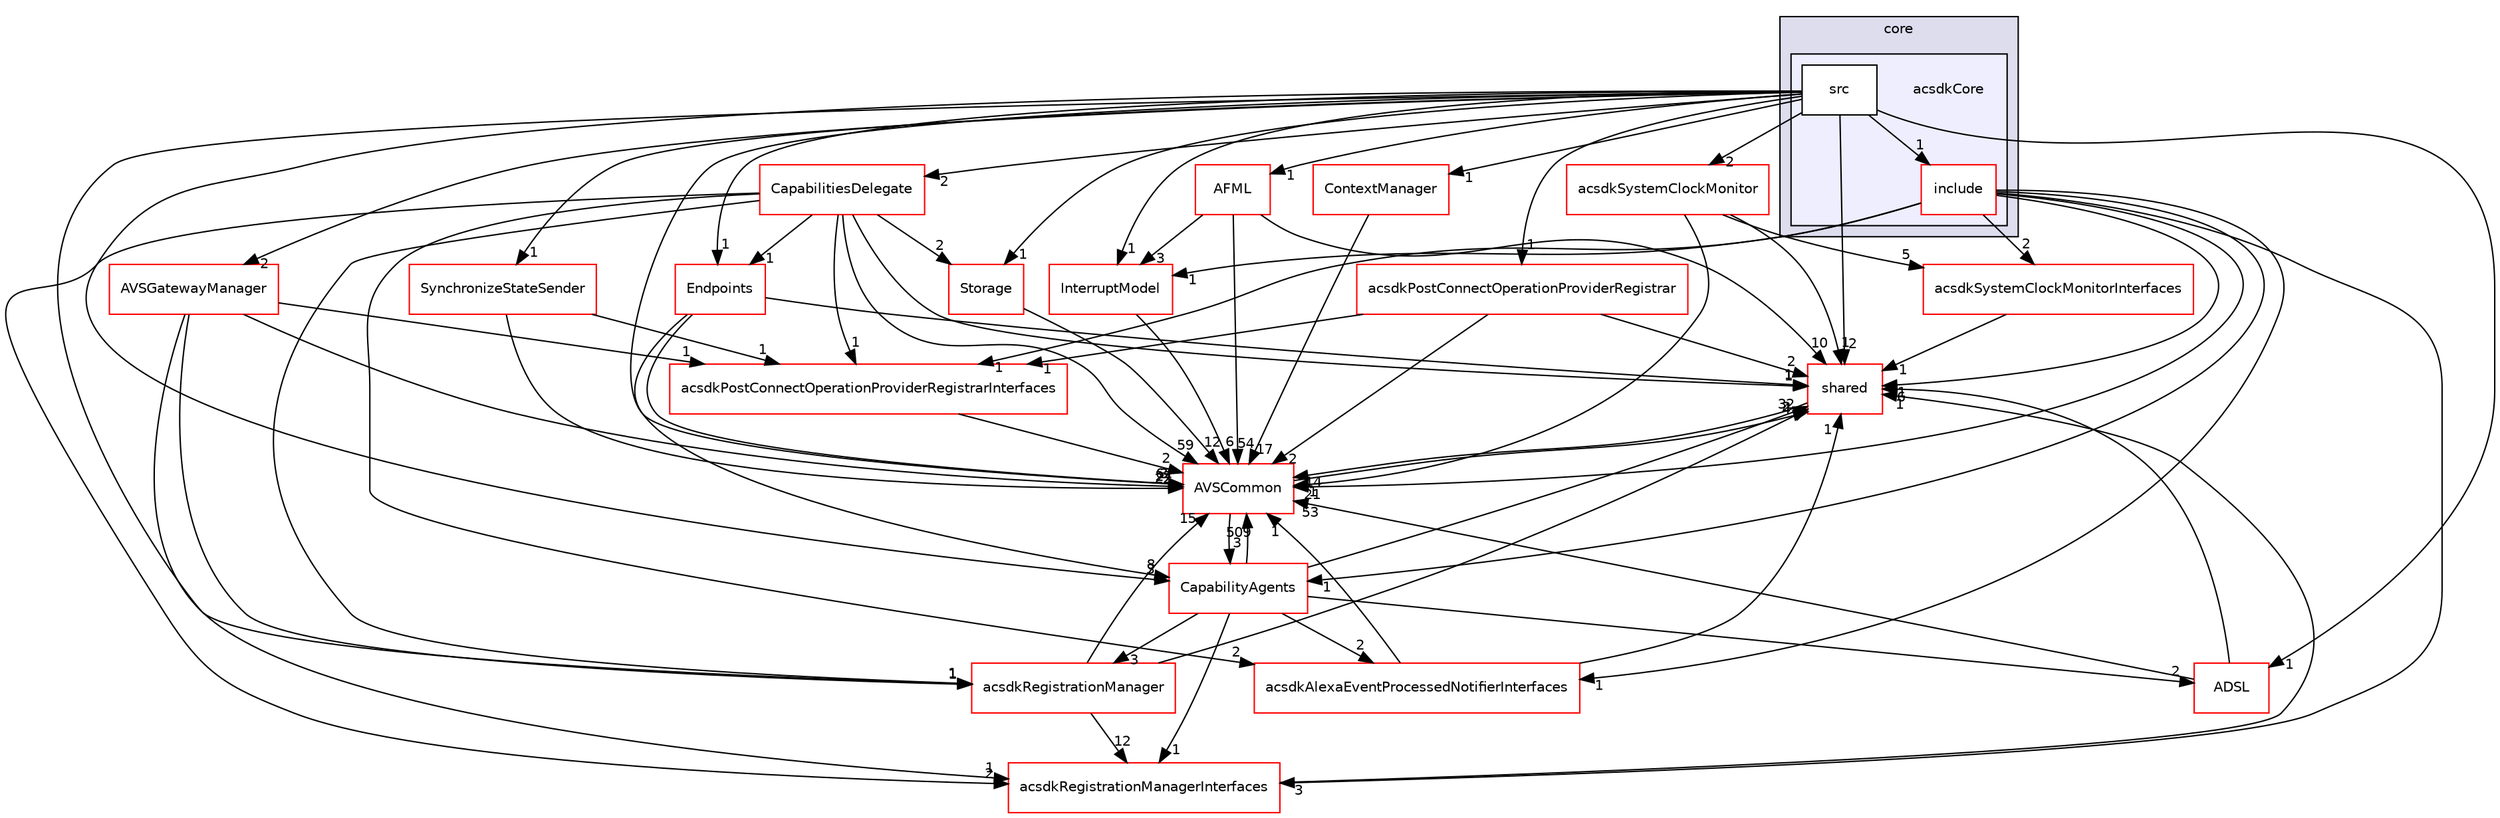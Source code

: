 digraph "/workplace/avs-device-sdk/core/acsdkCore" {
  compound=true
  node [ fontsize="10", fontname="Helvetica"];
  edge [ labelfontsize="10", labelfontname="Helvetica"];
  subgraph clusterdir_4270bfced15e0e73154b13468c7c9ad9 {
    graph [ bgcolor="#ddddee", pencolor="black", label="core" fontname="Helvetica", fontsize="10", URL="dir_4270bfced15e0e73154b13468c7c9ad9.html"]
  subgraph clusterdir_787d703365cdba76ed5aa1b178c1150c {
    graph [ bgcolor="#eeeeff", pencolor="black", label="" URL="dir_787d703365cdba76ed5aa1b178c1150c.html"];
    dir_787d703365cdba76ed5aa1b178c1150c [shape=plaintext label="acsdkCore"];
    dir_eb8a6b56bac407065b7894f42ef6d4d6 [shape=box label="include" color="red" fillcolor="white" style="filled" URL="dir_eb8a6b56bac407065b7894f42ef6d4d6.html"];
    dir_bc67ea512f1dfcfebc23e100080f4c67 [shape=box label="src" color="black" fillcolor="white" style="filled" URL="dir_bc67ea512f1dfcfebc23e100080f4c67.html"];
  }
  }
  dir_9982052f7ce695d12571567315b2fafa [shape=box label="shared" fillcolor="white" style="filled" color="red" URL="dir_9982052f7ce695d12571567315b2fafa.html"];
  dir_330edef272a752e9bbc7c394eda31c01 [shape=box label="acsdkSystemClockMonitorInterfaces" fillcolor="white" style="filled" color="red" URL="dir_330edef272a752e9bbc7c394eda31c01.html"];
  dir_15a1dcf98404372b5aa31671439f6987 [shape=box label="AFML" fillcolor="white" style="filled" color="red" URL="dir_15a1dcf98404372b5aa31671439f6987.html"];
  dir_0e266d38695ca9476ecc895db9e29676 [shape=box label="acsdkRegistrationManager" fillcolor="white" style="filled" color="red" URL="dir_0e266d38695ca9476ecc895db9e29676.html"];
  dir_7cf910bd1d7603f12ef47ff650cec893 [shape=box label="CapabilityAgents" fillcolor="white" style="filled" color="red" URL="dir_7cf910bd1d7603f12ef47ff650cec893.html"];
  dir_ed284a04dd0d49c135ac897057737ac2 [shape=box label="ContextManager" fillcolor="white" style="filled" color="red" URL="dir_ed284a04dd0d49c135ac897057737ac2.html"];
  dir_e64610312150a4f6a42e09b5c8003502 [shape=box label="acsdkPostConnectOperationProviderRegistrarInterfaces" fillcolor="white" style="filled" color="red" URL="dir_e64610312150a4f6a42e09b5c8003502.html"];
  dir_0a90cfc4c6fc93350190d2c91cca5e69 [shape=box label="Endpoints" fillcolor="white" style="filled" color="red" URL="dir_0a90cfc4c6fc93350190d2c91cca5e69.html"];
  dir_d29c5f5a2915d6c5388c9daae4f109c7 [shape=box label="Storage" fillcolor="white" style="filled" color="red" URL="dir_d29c5f5a2915d6c5388c9daae4f109c7.html"];
  dir_8a2d6c119cee84bb17d66f2761a024bc [shape=box label="acsdkPostConnectOperationProviderRegistrar" fillcolor="white" style="filled" color="red" URL="dir_8a2d6c119cee84bb17d66f2761a024bc.html"];
  dir_13e65effb2bde530b17b3d5eefcd0266 [shape=box label="AVSCommon" fillcolor="white" style="filled" color="red" URL="dir_13e65effb2bde530b17b3d5eefcd0266.html"];
  dir_393484519c59ac99088674c9b5ebc5b9 [shape=box label="AVSGatewayManager" fillcolor="white" style="filled" color="red" URL="dir_393484519c59ac99088674c9b5ebc5b9.html"];
  dir_7c6af3b7457c451867941b4029d22d0c [shape=box label="acsdkAlexaEventProcessedNotifierInterfaces" fillcolor="white" style="filled" color="red" URL="dir_7c6af3b7457c451867941b4029d22d0c.html"];
  dir_a75b81623657c8016f8a3814f6ad93db [shape=box label="acsdkSystemClockMonitor" fillcolor="white" style="filled" color="red" URL="dir_a75b81623657c8016f8a3814f6ad93db.html"];
  dir_ebd8ea06bd6775daf5a25f413a4a4aa2 [shape=box label="acsdkRegistrationManagerInterfaces" fillcolor="white" style="filled" color="red" URL="dir_ebd8ea06bd6775daf5a25f413a4a4aa2.html"];
  dir_edb1b7e8f1a5d5a1b864206edd6d398d [shape=box label="ADSL" fillcolor="white" style="filled" color="red" URL="dir_edb1b7e8f1a5d5a1b864206edd6d398d.html"];
  dir_1da5878b5eab0954316ec5377b4b3029 [shape=box label="InterruptModel" fillcolor="white" style="filled" color="red" URL="dir_1da5878b5eab0954316ec5377b4b3029.html"];
  dir_3bb03bb8f5c109658007b64753c5da0f [shape=box label="SynchronizeStateSender" fillcolor="white" style="filled" color="red" URL="dir_3bb03bb8f5c109658007b64753c5da0f.html"];
  dir_924a657fe36215a0159270de1b610651 [shape=box label="CapabilitiesDelegate" fillcolor="white" style="filled" color="red" URL="dir_924a657fe36215a0159270de1b610651.html"];
  dir_9982052f7ce695d12571567315b2fafa->dir_13e65effb2bde530b17b3d5eefcd0266 [headlabel="14", labeldistance=1.5 headhref="dir_000598_000017.html"];
  dir_330edef272a752e9bbc7c394eda31c01->dir_9982052f7ce695d12571567315b2fafa [headlabel="1", labeldistance=1.5 headhref="dir_000495_000598.html"];
  dir_15a1dcf98404372b5aa31671439f6987->dir_9982052f7ce695d12571567315b2fafa [headlabel="10", labeldistance=1.5 headhref="dir_000023_000598.html"];
  dir_15a1dcf98404372b5aa31671439f6987->dir_13e65effb2bde530b17b3d5eefcd0266 [headlabel="54", labeldistance=1.5 headhref="dir_000023_000017.html"];
  dir_15a1dcf98404372b5aa31671439f6987->dir_1da5878b5eab0954316ec5377b4b3029 [headlabel="3", labeldistance=1.5 headhref="dir_000023_000524.html"];
  dir_0e266d38695ca9476ecc895db9e29676->dir_9982052f7ce695d12571567315b2fafa [headlabel="4", labeldistance=1.5 headhref="dir_000477_000598.html"];
  dir_0e266d38695ca9476ecc895db9e29676->dir_13e65effb2bde530b17b3d5eefcd0266 [headlabel="15", labeldistance=1.5 headhref="dir_000477_000017.html"];
  dir_0e266d38695ca9476ecc895db9e29676->dir_ebd8ea06bd6775daf5a25f413a4a4aa2 [headlabel="12", labeldistance=1.5 headhref="dir_000477_000484.html"];
  dir_7cf910bd1d7603f12ef47ff650cec893->dir_9982052f7ce695d12571567315b2fafa [headlabel="32", labeldistance=1.5 headhref="dir_000357_000598.html"];
  dir_7cf910bd1d7603f12ef47ff650cec893->dir_0e266d38695ca9476ecc895db9e29676 [headlabel="3", labeldistance=1.5 headhref="dir_000357_000477.html"];
  dir_7cf910bd1d7603f12ef47ff650cec893->dir_13e65effb2bde530b17b3d5eefcd0266 [headlabel="509", labeldistance=1.5 headhref="dir_000357_000017.html"];
  dir_7cf910bd1d7603f12ef47ff650cec893->dir_7c6af3b7457c451867941b4029d22d0c [headlabel="2", labeldistance=1.5 headhref="dir_000357_000462.html"];
  dir_7cf910bd1d7603f12ef47ff650cec893->dir_ebd8ea06bd6775daf5a25f413a4a4aa2 [headlabel="1", labeldistance=1.5 headhref="dir_000357_000484.html"];
  dir_7cf910bd1d7603f12ef47ff650cec893->dir_edb1b7e8f1a5d5a1b864206edd6d398d [headlabel="2", labeldistance=1.5 headhref="dir_000357_000011.html"];
  dir_ed284a04dd0d49c135ac897057737ac2->dir_13e65effb2bde530b17b3d5eefcd0266 [headlabel="17", labeldistance=1.5 headhref="dir_000456_000017.html"];
  dir_e64610312150a4f6a42e09b5c8003502->dir_13e65effb2bde530b17b3d5eefcd0266 [headlabel="2", labeldistance=1.5 headhref="dir_000474_000017.html"];
  dir_0a90cfc4c6fc93350190d2c91cca5e69->dir_9982052f7ce695d12571567315b2fafa [headlabel="1", labeldistance=1.5 headhref="dir_000514_000598.html"];
  dir_0a90cfc4c6fc93350190d2c91cca5e69->dir_7cf910bd1d7603f12ef47ff650cec893 [headlabel="8", labeldistance=1.5 headhref="dir_000514_000357.html"];
  dir_0a90cfc4c6fc93350190d2c91cca5e69->dir_13e65effb2bde530b17b3d5eefcd0266 [headlabel="62", labeldistance=1.5 headhref="dir_000514_000017.html"];
  dir_bc67ea512f1dfcfebc23e100080f4c67->dir_9982052f7ce695d12571567315b2fafa [headlabel="2", labeldistance=1.5 headhref="dir_000468_000598.html"];
  dir_bc67ea512f1dfcfebc23e100080f4c67->dir_15a1dcf98404372b5aa31671439f6987 [headlabel="1", labeldistance=1.5 headhref="dir_000468_000023.html"];
  dir_bc67ea512f1dfcfebc23e100080f4c67->dir_0e266d38695ca9476ecc895db9e29676 [headlabel="1", labeldistance=1.5 headhref="dir_000468_000477.html"];
  dir_bc67ea512f1dfcfebc23e100080f4c67->dir_7cf910bd1d7603f12ef47ff650cec893 [headlabel="3", labeldistance=1.5 headhref="dir_000468_000357.html"];
  dir_bc67ea512f1dfcfebc23e100080f4c67->dir_ed284a04dd0d49c135ac897057737ac2 [headlabel="1", labeldistance=1.5 headhref="dir_000468_000456.html"];
  dir_bc67ea512f1dfcfebc23e100080f4c67->dir_0a90cfc4c6fc93350190d2c91cca5e69 [headlabel="1", labeldistance=1.5 headhref="dir_000468_000514.html"];
  dir_bc67ea512f1dfcfebc23e100080f4c67->dir_d29c5f5a2915d6c5388c9daae4f109c7 [headlabel="1", labeldistance=1.5 headhref="dir_000468_000643.html"];
  dir_bc67ea512f1dfcfebc23e100080f4c67->dir_8a2d6c119cee84bb17d66f2761a024bc [headlabel="1", labeldistance=1.5 headhref="dir_000468_000469.html"];
  dir_bc67ea512f1dfcfebc23e100080f4c67->dir_eb8a6b56bac407065b7894f42ef6d4d6 [headlabel="1", labeldistance=1.5 headhref="dir_000468_000466.html"];
  dir_bc67ea512f1dfcfebc23e100080f4c67->dir_13e65effb2bde530b17b3d5eefcd0266 [headlabel="3", labeldistance=1.5 headhref="dir_000468_000017.html"];
  dir_bc67ea512f1dfcfebc23e100080f4c67->dir_393484519c59ac99088674c9b5ebc5b9 [headlabel="2", labeldistance=1.5 headhref="dir_000468_000247.html"];
  dir_bc67ea512f1dfcfebc23e100080f4c67->dir_a75b81623657c8016f8a3814f6ad93db [headlabel="2", labeldistance=1.5 headhref="dir_000468_000490.html"];
  dir_bc67ea512f1dfcfebc23e100080f4c67->dir_edb1b7e8f1a5d5a1b864206edd6d398d [headlabel="1", labeldistance=1.5 headhref="dir_000468_000011.html"];
  dir_bc67ea512f1dfcfebc23e100080f4c67->dir_1da5878b5eab0954316ec5377b4b3029 [headlabel="1", labeldistance=1.5 headhref="dir_000468_000524.html"];
  dir_bc67ea512f1dfcfebc23e100080f4c67->dir_3bb03bb8f5c109658007b64753c5da0f [headlabel="1", labeldistance=1.5 headhref="dir_000468_000649.html"];
  dir_bc67ea512f1dfcfebc23e100080f4c67->dir_924a657fe36215a0159270de1b610651 [headlabel="2", labeldistance=1.5 headhref="dir_000468_000009.html"];
  dir_d29c5f5a2915d6c5388c9daae4f109c7->dir_13e65effb2bde530b17b3d5eefcd0266 [headlabel="12", labeldistance=1.5 headhref="dir_000643_000017.html"];
  dir_8a2d6c119cee84bb17d66f2761a024bc->dir_9982052f7ce695d12571567315b2fafa [headlabel="2", labeldistance=1.5 headhref="dir_000469_000598.html"];
  dir_8a2d6c119cee84bb17d66f2761a024bc->dir_e64610312150a4f6a42e09b5c8003502 [headlabel="1", labeldistance=1.5 headhref="dir_000469_000474.html"];
  dir_8a2d6c119cee84bb17d66f2761a024bc->dir_13e65effb2bde530b17b3d5eefcd0266 [headlabel="2", labeldistance=1.5 headhref="dir_000469_000017.html"];
  dir_eb8a6b56bac407065b7894f42ef6d4d6->dir_9982052f7ce695d12571567315b2fafa [headlabel="1", labeldistance=1.5 headhref="dir_000466_000598.html"];
  dir_eb8a6b56bac407065b7894f42ef6d4d6->dir_330edef272a752e9bbc7c394eda31c01 [headlabel="2", labeldistance=1.5 headhref="dir_000466_000495.html"];
  dir_eb8a6b56bac407065b7894f42ef6d4d6->dir_7cf910bd1d7603f12ef47ff650cec893 [headlabel="1", labeldistance=1.5 headhref="dir_000466_000357.html"];
  dir_eb8a6b56bac407065b7894f42ef6d4d6->dir_e64610312150a4f6a42e09b5c8003502 [headlabel="1", labeldistance=1.5 headhref="dir_000466_000474.html"];
  dir_eb8a6b56bac407065b7894f42ef6d4d6->dir_13e65effb2bde530b17b3d5eefcd0266 [headlabel="21", labeldistance=1.5 headhref="dir_000466_000017.html"];
  dir_eb8a6b56bac407065b7894f42ef6d4d6->dir_7c6af3b7457c451867941b4029d22d0c [headlabel="1", labeldistance=1.5 headhref="dir_000466_000462.html"];
  dir_eb8a6b56bac407065b7894f42ef6d4d6->dir_ebd8ea06bd6775daf5a25f413a4a4aa2 [headlabel="3", labeldistance=1.5 headhref="dir_000466_000484.html"];
  dir_eb8a6b56bac407065b7894f42ef6d4d6->dir_1da5878b5eab0954316ec5377b4b3029 [headlabel="1", labeldistance=1.5 headhref="dir_000466_000524.html"];
  dir_13e65effb2bde530b17b3d5eefcd0266->dir_9982052f7ce695d12571567315b2fafa [headlabel="2", labeldistance=1.5 headhref="dir_000017_000598.html"];
  dir_13e65effb2bde530b17b3d5eefcd0266->dir_7cf910bd1d7603f12ef47ff650cec893 [headlabel="3", labeldistance=1.5 headhref="dir_000017_000357.html"];
  dir_393484519c59ac99088674c9b5ebc5b9->dir_0e266d38695ca9476ecc895db9e29676 [headlabel="1", labeldistance=1.5 headhref="dir_000247_000477.html"];
  dir_393484519c59ac99088674c9b5ebc5b9->dir_e64610312150a4f6a42e09b5c8003502 [headlabel="1", labeldistance=1.5 headhref="dir_000247_000474.html"];
  dir_393484519c59ac99088674c9b5ebc5b9->dir_13e65effb2bde530b17b3d5eefcd0266 [headlabel="27", labeldistance=1.5 headhref="dir_000247_000017.html"];
  dir_393484519c59ac99088674c9b5ebc5b9->dir_ebd8ea06bd6775daf5a25f413a4a4aa2 [headlabel="1", labeldistance=1.5 headhref="dir_000247_000484.html"];
  dir_7c6af3b7457c451867941b4029d22d0c->dir_9982052f7ce695d12571567315b2fafa [headlabel="1", labeldistance=1.5 headhref="dir_000462_000598.html"];
  dir_7c6af3b7457c451867941b4029d22d0c->dir_13e65effb2bde530b17b3d5eefcd0266 [headlabel="1", labeldistance=1.5 headhref="dir_000462_000017.html"];
  dir_a75b81623657c8016f8a3814f6ad93db->dir_9982052f7ce695d12571567315b2fafa [headlabel="1", labeldistance=1.5 headhref="dir_000490_000598.html"];
  dir_a75b81623657c8016f8a3814f6ad93db->dir_330edef272a752e9bbc7c394eda31c01 [headlabel="5", labeldistance=1.5 headhref="dir_000490_000495.html"];
  dir_a75b81623657c8016f8a3814f6ad93db->dir_13e65effb2bde530b17b3d5eefcd0266 [headlabel="1", labeldistance=1.5 headhref="dir_000490_000017.html"];
  dir_ebd8ea06bd6775daf5a25f413a4a4aa2->dir_9982052f7ce695d12571567315b2fafa [headlabel="1", labeldistance=1.5 headhref="dir_000484_000598.html"];
  dir_edb1b7e8f1a5d5a1b864206edd6d398d->dir_9982052f7ce695d12571567315b2fafa [headlabel="6", labeldistance=1.5 headhref="dir_000011_000598.html"];
  dir_edb1b7e8f1a5d5a1b864206edd6d398d->dir_13e65effb2bde530b17b3d5eefcd0266 [headlabel="53", labeldistance=1.5 headhref="dir_000011_000017.html"];
  dir_1da5878b5eab0954316ec5377b4b3029->dir_13e65effb2bde530b17b3d5eefcd0266 [headlabel="6", labeldistance=1.5 headhref="dir_000524_000017.html"];
  dir_3bb03bb8f5c109658007b64753c5da0f->dir_e64610312150a4f6a42e09b5c8003502 [headlabel="1", labeldistance=1.5 headhref="dir_000649_000474.html"];
  dir_3bb03bb8f5c109658007b64753c5da0f->dir_13e65effb2bde530b17b3d5eefcd0266 [headlabel="22", labeldistance=1.5 headhref="dir_000649_000017.html"];
  dir_924a657fe36215a0159270de1b610651->dir_9982052f7ce695d12571567315b2fafa [headlabel="1", labeldistance=1.5 headhref="dir_000009_000598.html"];
  dir_924a657fe36215a0159270de1b610651->dir_0e266d38695ca9476ecc895db9e29676 [headlabel="1", labeldistance=1.5 headhref="dir_000009_000477.html"];
  dir_924a657fe36215a0159270de1b610651->dir_e64610312150a4f6a42e09b5c8003502 [headlabel="1", labeldistance=1.5 headhref="dir_000009_000474.html"];
  dir_924a657fe36215a0159270de1b610651->dir_0a90cfc4c6fc93350190d2c91cca5e69 [headlabel="1", labeldistance=1.5 headhref="dir_000009_000514.html"];
  dir_924a657fe36215a0159270de1b610651->dir_d29c5f5a2915d6c5388c9daae4f109c7 [headlabel="2", labeldistance=1.5 headhref="dir_000009_000643.html"];
  dir_924a657fe36215a0159270de1b610651->dir_13e65effb2bde530b17b3d5eefcd0266 [headlabel="59", labeldistance=1.5 headhref="dir_000009_000017.html"];
  dir_924a657fe36215a0159270de1b610651->dir_7c6af3b7457c451867941b4029d22d0c [headlabel="2", labeldistance=1.5 headhref="dir_000009_000462.html"];
  dir_924a657fe36215a0159270de1b610651->dir_ebd8ea06bd6775daf5a25f413a4a4aa2 [headlabel="2", labeldistance=1.5 headhref="dir_000009_000484.html"];
}
